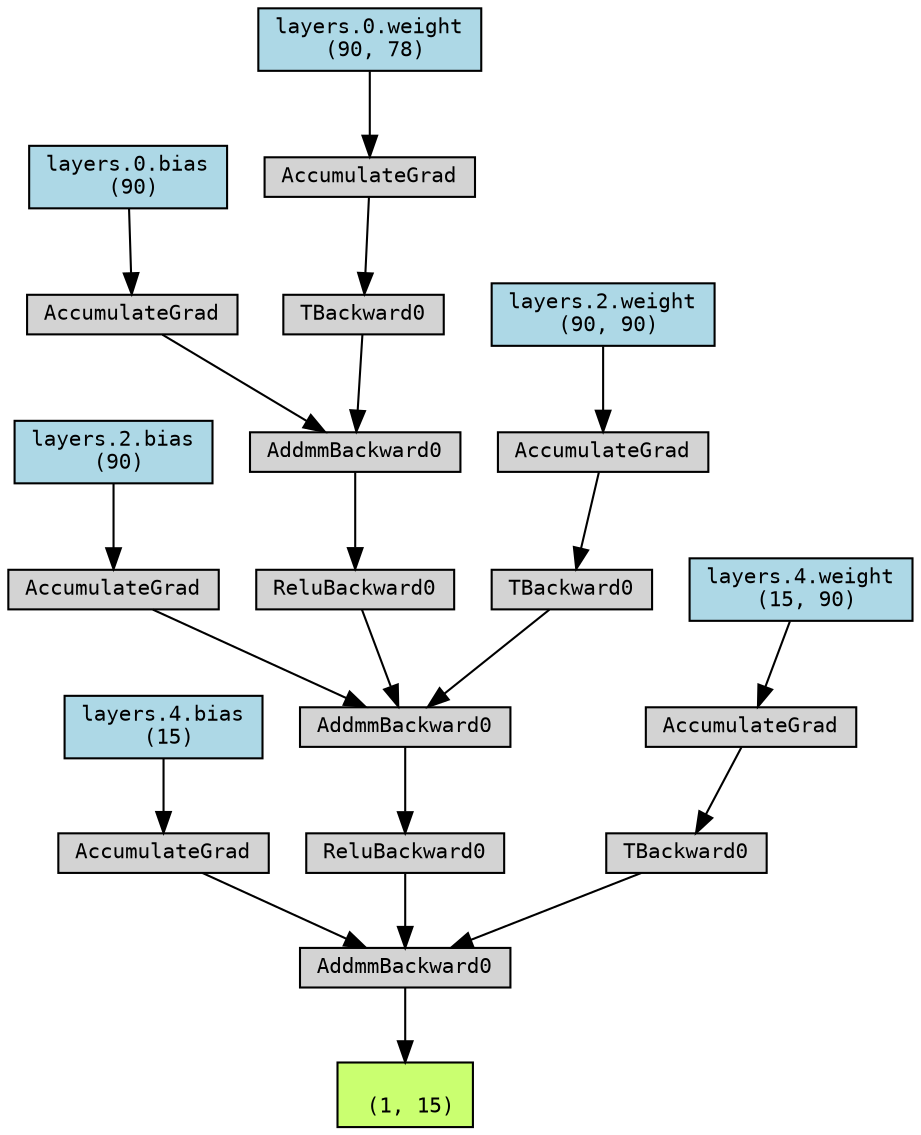 digraph {
	graph [size="12,12"]
	node [align=left fontname=monospace fontsize=10 height=0.2 ranksep=0.1 shape=box style=filled]
	4383179856 [label="
 (1, 15)" fillcolor=darkolivegreen1]
	5156339328 [label=AddmmBackward0]
	5156338896 -> 5156339328
	4383179936 [label="layers.4.bias
 (15)" fillcolor=lightblue]
	4383179936 -> 5156338896
	5156338896 [label=AccumulateGrad]
	5156338992 -> 5156339328
	5156338992 [label=ReluBackward0]
	5156339040 -> 5156338992
	5156339040 [label=AddmmBackward0]
	5156338752 -> 5156339040
	4948894240 [label="layers.2.bias
 (90)" fillcolor=lightblue]
	4948894240 -> 5156338752
	5156338752 [label=AccumulateGrad]
	5156338800 -> 5156339040
	5156338800 [label=ReluBackward0]
	5156338560 -> 5156338800
	5156338560 [label=AddmmBackward0]
	5156338320 -> 5156338560
	4382031040 [label="layers.0.bias
 (90)" fillcolor=lightblue]
	4382031040 -> 5156338320
	5156338320 [label=AccumulateGrad]
	5156338416 -> 5156338560
	5156338416 [label=TBackward0]
	5156338272 -> 5156338416
	4947496528 [label="layers.0.weight
 (90, 78)" fillcolor=lightblue]
	4947496528 -> 5156338272
	5156338272 [label=AccumulateGrad]
	5156339232 -> 5156339040
	5156339232 [label=TBackward0]
	5156338224 -> 5156339232
	5116185072 [label="layers.2.weight
 (90, 90)" fillcolor=lightblue]
	5116185072 -> 5156338224
	5156338224 [label=AccumulateGrad]
	5156338944 -> 5156339328
	5156338944 [label=TBackward0]
	5148858304 -> 5156338944
	4951533024 [label="layers.4.weight
 (15, 90)" fillcolor=lightblue]
	4951533024 -> 5148858304
	5148858304 [label=AccumulateGrad]
	5156339328 -> 4383179856
}
